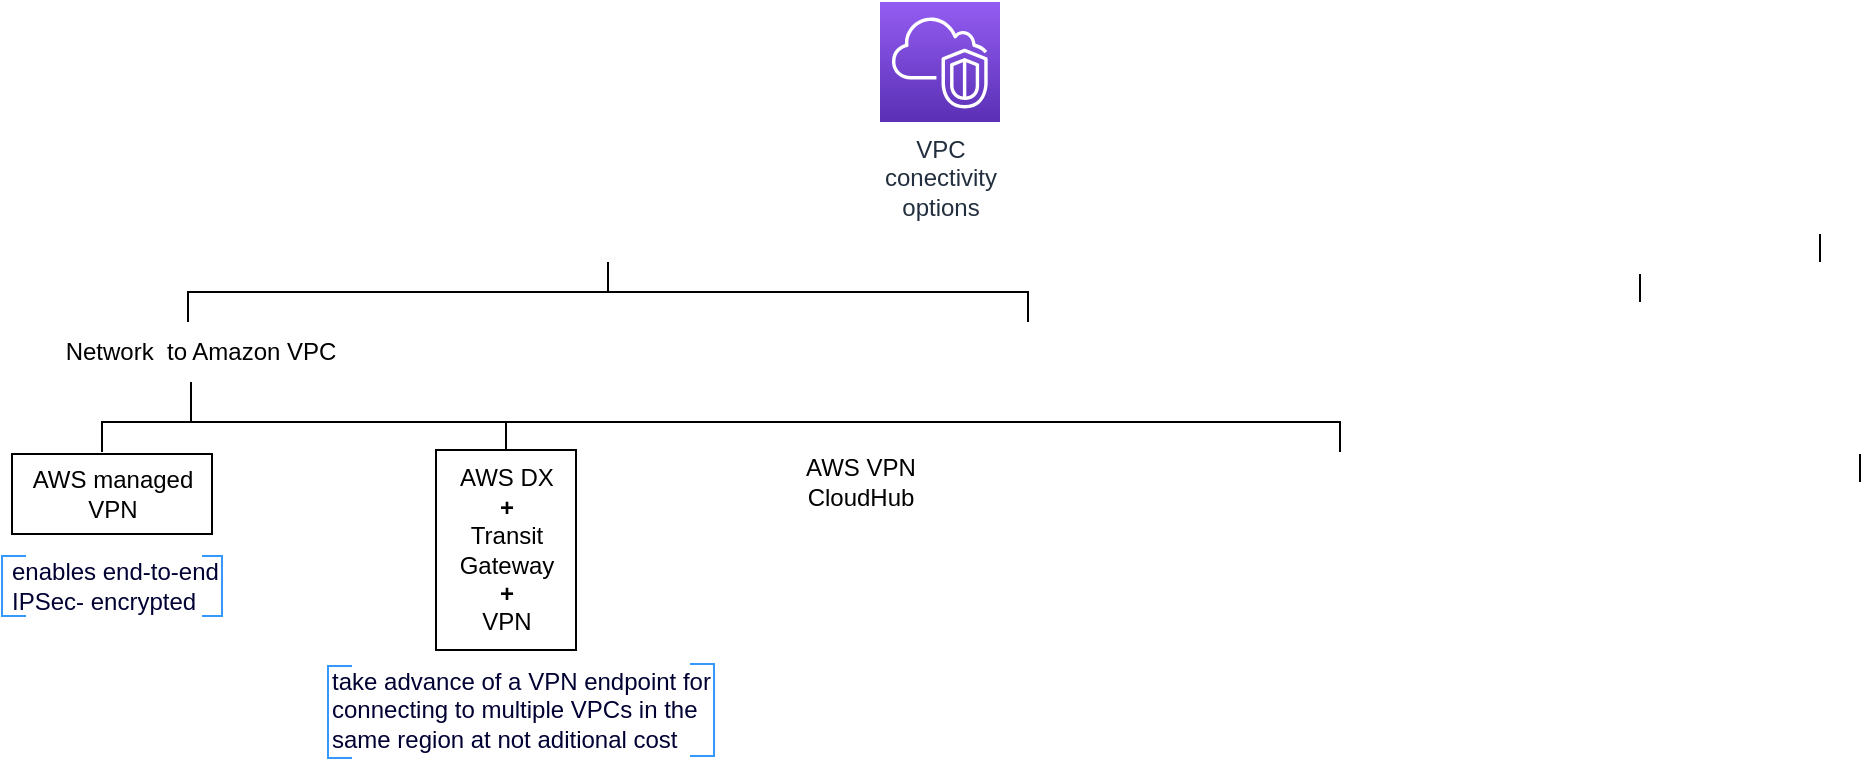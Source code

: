 <mxfile version="20.0.3" type="github">
  <diagram id="rGe3KuBBRu5CYdZj4_0n" name="Page-1">
    <mxGraphModel dx="1204" dy="539" grid="1" gridSize="10" guides="1" tooltips="1" connect="1" arrows="1" fold="1" page="1" pageScale="1" pageWidth="1169" pageHeight="827" math="0" shadow="0">
      <root>
        <mxCell id="0" />
        <mxCell id="1" parent="0" />
        <mxCell id="QmvpYYEcJwL0dfFaCKJW-1" value="VPC &lt;br&gt;conectivity &lt;br&gt;options" style="sketch=0;points=[[0,0,0],[0.25,0,0],[0.5,0,0],[0.75,0,0],[1,0,0],[0,1,0],[0.25,1,0],[0.5,1,0],[0.75,1,0],[1,1,0],[0,0.25,0],[0,0.5,0],[0,0.75,0],[1,0.25,0],[1,0.5,0],[1,0.75,0]];outlineConnect=0;fontColor=#232F3E;gradientColor=#945DF2;gradientDirection=north;fillColor=#5A30B5;strokeColor=#ffffff;dashed=0;verticalLabelPosition=bottom;verticalAlign=top;align=center;html=1;fontSize=12;fontStyle=0;aspect=fixed;shape=mxgraph.aws4.resourceIcon;resIcon=mxgraph.aws4.vpc;" vertex="1" parent="1">
          <mxGeometry x="450" y="50" width="60" height="60" as="geometry" />
        </mxCell>
        <mxCell id="QmvpYYEcJwL0dfFaCKJW-4" value="" style="strokeWidth=1;html=1;shape=mxgraph.flowchart.annotation_2;align=left;labelPosition=right;pointerEvents=1;direction=south;" vertex="1" parent="1">
          <mxGeometry x="104" y="180" width="420" height="30" as="geometry" />
        </mxCell>
        <mxCell id="QmvpYYEcJwL0dfFaCKJW-5" value="Network&amp;nbsp; to Amazon VPC" style="text;html=1;align=center;verticalAlign=middle;resizable=0;points=[];autosize=1;strokeColor=none;fillColor=none;" vertex="1" parent="1">
          <mxGeometry x="30" y="210" width="160" height="30" as="geometry" />
        </mxCell>
        <mxCell id="QmvpYYEcJwL0dfFaCKJW-8" value="" style="strokeWidth=1;html=1;shape=mxgraph.flowchart.annotation_1;align=left;pointerEvents=1;direction=south;" vertex="1" parent="1">
          <mxGeometry x="61" y="260" width="619" height="15" as="geometry" />
        </mxCell>
        <mxCell id="QmvpYYEcJwL0dfFaCKJW-9" value="" style="endArrow=none;html=1;rounded=0;" edge="1" parent="1">
          <mxGeometry width="50" height="50" relative="1" as="geometry">
            <mxPoint x="105.5" y="260" as="sourcePoint" />
            <mxPoint x="105.5" y="240" as="targetPoint" />
          </mxGeometry>
        </mxCell>
        <mxCell id="QmvpYYEcJwL0dfFaCKJW-10" value="AWS managed&lt;br&gt;VPN" style="text;html=1;align=center;verticalAlign=middle;resizable=0;points=[];autosize=1;strokeColor=default;fillColor=none;" vertex="1" parent="1">
          <mxGeometry x="16" y="276" width="100" height="40" as="geometry" />
        </mxCell>
        <mxCell id="QmvpYYEcJwL0dfFaCKJW-11" value="" style="endArrow=none;html=1;rounded=0;" edge="1" parent="1">
          <mxGeometry width="50" height="50" relative="1" as="geometry">
            <mxPoint x="263" y="274" as="sourcePoint" />
            <mxPoint x="263" y="260" as="targetPoint" />
          </mxGeometry>
        </mxCell>
        <mxCell id="QmvpYYEcJwL0dfFaCKJW-12" value="AWS DX&lt;br&gt;&lt;b&gt;+&lt;br&gt;&lt;/b&gt;Transit&lt;br&gt;Gateway&lt;br&gt;&lt;b&gt;+&lt;/b&gt;&lt;br&gt;VPN" style="text;html=1;align=center;verticalAlign=middle;resizable=0;points=[];autosize=1;strokeColor=default;fillColor=none;" vertex="1" parent="1">
          <mxGeometry x="228" y="274" width="70" height="100" as="geometry" />
        </mxCell>
        <mxCell id="QmvpYYEcJwL0dfFaCKJW-14" value="enables end-to-end&lt;br&gt;IPSec- encrypted" style="text;html=1;align=left;verticalAlign=middle;resizable=0;points=[];autosize=1;strokeColor=none;fillColor=none;fontSize=12;fontColor=#000033;" vertex="1" parent="1">
          <mxGeometry x="14" y="322" width="130" height="40" as="geometry" />
        </mxCell>
        <mxCell id="QmvpYYEcJwL0dfFaCKJW-15" value="" style="strokeWidth=1;html=1;shape=mxgraph.flowchart.annotation_1;align=left;pointerEvents=1;fontColor=#000033;fillColor=none;strokeColor=#3399FF;" vertex="1" parent="1">
          <mxGeometry x="11" y="327" width="12" height="30" as="geometry" />
        </mxCell>
        <mxCell id="QmvpYYEcJwL0dfFaCKJW-16" value="" style="strokeWidth=1;html=1;shape=mxgraph.flowchart.annotation_1;align=left;pointerEvents=1;fontColor=#000033;fillColor=none;direction=west;strokeColor=#3399FF;" vertex="1" parent="1">
          <mxGeometry x="111" y="327" width="10" height="30" as="geometry" />
        </mxCell>
        <mxCell id="QmvpYYEcJwL0dfFaCKJW-17" value="take advance of a VPN endpoint for &lt;br&gt;connecting to multiple VPCs in the &lt;br&gt;same region&amp;nbsp;at not aditional cost" style="text;html=1;align=left;verticalAlign=middle;resizable=0;points=[];autosize=1;strokeColor=none;fillColor=none;fontSize=12;fontColor=#000033;" vertex="1" parent="1">
          <mxGeometry x="174" y="374" width="210" height="60" as="geometry" />
        </mxCell>
        <mxCell id="QmvpYYEcJwL0dfFaCKJW-18" value="" style="strokeWidth=1;html=1;shape=mxgraph.flowchart.annotation_1;align=left;pointerEvents=1;fontColor=#000033;fillColor=none;strokeColor=#3399FF;" vertex="1" parent="1">
          <mxGeometry x="174" y="382" width="12" height="46" as="geometry" />
        </mxCell>
        <mxCell id="QmvpYYEcJwL0dfFaCKJW-19" value="" style="strokeWidth=1;html=1;shape=mxgraph.flowchart.annotation_1;align=left;pointerEvents=1;fontColor=#000033;fillColor=none;direction=west;strokeColor=#3399FF;" vertex="1" parent="1">
          <mxGeometry x="355" y="381" width="12" height="46" as="geometry" />
        </mxCell>
        <mxCell id="QmvpYYEcJwL0dfFaCKJW-20" value="" style="endArrow=none;html=1;rounded=0;" edge="1" parent="1">
          <mxGeometry width="50" height="50" relative="1" as="geometry">
            <mxPoint x="830" y="200" as="sourcePoint" />
            <mxPoint x="830" y="186" as="targetPoint" />
          </mxGeometry>
        </mxCell>
        <mxCell id="QmvpYYEcJwL0dfFaCKJW-21" value="" style="endArrow=none;html=1;rounded=0;" edge="1" parent="1">
          <mxGeometry width="50" height="50" relative="1" as="geometry">
            <mxPoint x="920" y="180" as="sourcePoint" />
            <mxPoint x="920" y="166" as="targetPoint" />
          </mxGeometry>
        </mxCell>
        <mxCell id="QmvpYYEcJwL0dfFaCKJW-22" value="" style="endArrow=none;html=1;rounded=0;" edge="1" parent="1">
          <mxGeometry width="50" height="50" relative="1" as="geometry">
            <mxPoint x="940" y="290" as="sourcePoint" />
            <mxPoint x="940" y="276" as="targetPoint" />
          </mxGeometry>
        </mxCell>
        <mxCell id="QmvpYYEcJwL0dfFaCKJW-23" value="AWS VPN&lt;br&gt;CloudHub" style="text;html=1;align=center;verticalAlign=middle;resizable=0;points=[];autosize=1;strokeColor=none;fillColor=none;" vertex="1" parent="1">
          <mxGeometry x="400" y="270" width="80" height="40" as="geometry" />
        </mxCell>
      </root>
    </mxGraphModel>
  </diagram>
</mxfile>
